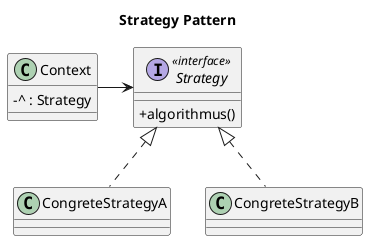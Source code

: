 @startuml

skinparam classAttributeIconSize 0
title Strategy Pattern

class Context{

- ^ : Strategy

}

interface  Strategy <<interface>>{
+ algorithmus()
}


Context ->  Strategy

 Strategy <|.. CongreteStrategyA
 Strategy <|.. CongreteStrategyB


@enduml